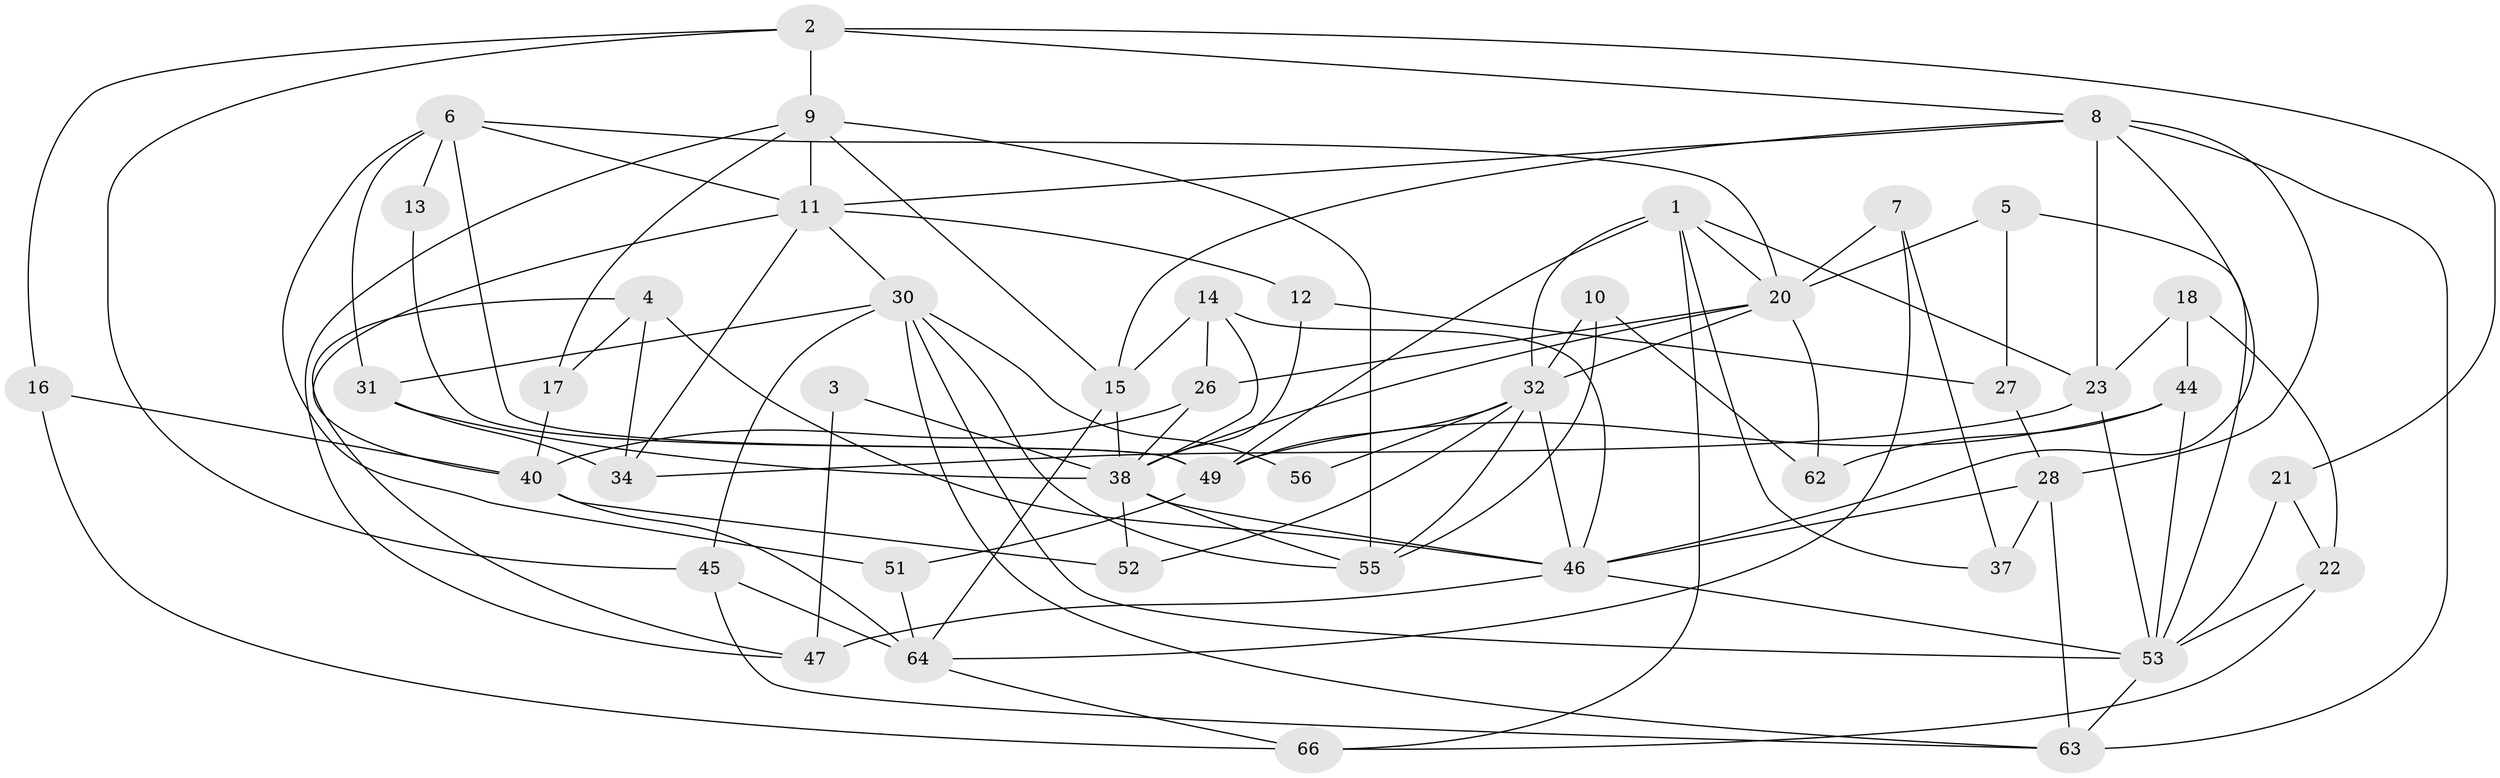 // Generated by graph-tools (version 1.1) at 2025/23/03/03/25 07:23:58]
// undirected, 46 vertices, 107 edges
graph export_dot {
graph [start="1"]
  node [color=gray90,style=filled];
  1 [super="+54"];
  2 [super="+48"];
  3;
  4 [super="+19"];
  5;
  6 [super="+61"];
  7;
  8 [super="+24"];
  9 [super="+25"];
  10 [super="+57"];
  11 [super="+29"];
  12;
  13;
  14;
  15 [super="+42"];
  16;
  17;
  18;
  20 [super="+36"];
  21 [super="+43"];
  22;
  23;
  26;
  27;
  28 [super="+35"];
  30 [super="+60"];
  31;
  32 [super="+33"];
  34 [super="+39"];
  37;
  38 [super="+41"];
  40 [super="+59"];
  44;
  45;
  46 [super="+50"];
  47;
  49;
  51 [super="+65"];
  52;
  53 [super="+58"];
  55;
  56;
  62;
  63;
  64;
  66;
  1 -- 23;
  1 -- 49;
  1 -- 37;
  1 -- 66;
  1 -- 20;
  1 -- 32;
  2 -- 45;
  2 -- 16;
  2 -- 9 [weight=2];
  2 -- 8;
  2 -- 21;
  3 -- 47;
  3 -- 38;
  4 -- 34;
  4 -- 47;
  4 -- 17;
  4 -- 46;
  5 -- 27;
  5 -- 20;
  5 -- 53;
  6 -- 31;
  6 -- 49;
  6 -- 51;
  6 -- 20;
  6 -- 13;
  6 -- 11;
  7 -- 64;
  7 -- 37;
  7 -- 20;
  8 -- 28;
  8 -- 46;
  8 -- 15;
  8 -- 23;
  8 -- 11;
  8 -- 63;
  9 -- 17;
  9 -- 47;
  9 -- 55;
  9 -- 15;
  9 -- 11;
  10 -- 55;
  10 -- 32;
  10 -- 62;
  11 -- 30;
  11 -- 40;
  11 -- 34;
  11 -- 12;
  12 -- 27;
  12 -- 38;
  13 -- 49;
  14 -- 15;
  14 -- 26;
  14 -- 46;
  14 -- 38;
  15 -- 64;
  15 -- 38;
  16 -- 66;
  16 -- 40;
  17 -- 40;
  18 -- 22;
  18 -- 44;
  18 -- 23;
  20 -- 26;
  20 -- 38;
  20 -- 62;
  20 -- 32;
  21 -- 22 [weight=2];
  21 -- 53;
  22 -- 66;
  22 -- 53;
  23 -- 34;
  23 -- 53;
  26 -- 40;
  26 -- 38;
  27 -- 28;
  28 -- 37;
  28 -- 46;
  28 -- 63;
  30 -- 55;
  30 -- 31;
  30 -- 56;
  30 -- 63;
  30 -- 53;
  30 -- 45;
  31 -- 34;
  31 -- 38;
  32 -- 55;
  32 -- 52;
  32 -- 46;
  32 -- 49;
  32 -- 56;
  38 -- 52;
  38 -- 46;
  38 -- 55;
  40 -- 64;
  40 -- 52;
  44 -- 49;
  44 -- 62;
  44 -- 53;
  45 -- 64;
  45 -- 63;
  46 -- 47;
  46 -- 53;
  49 -- 51 [weight=2];
  51 -- 64;
  53 -- 63;
  64 -- 66;
}
